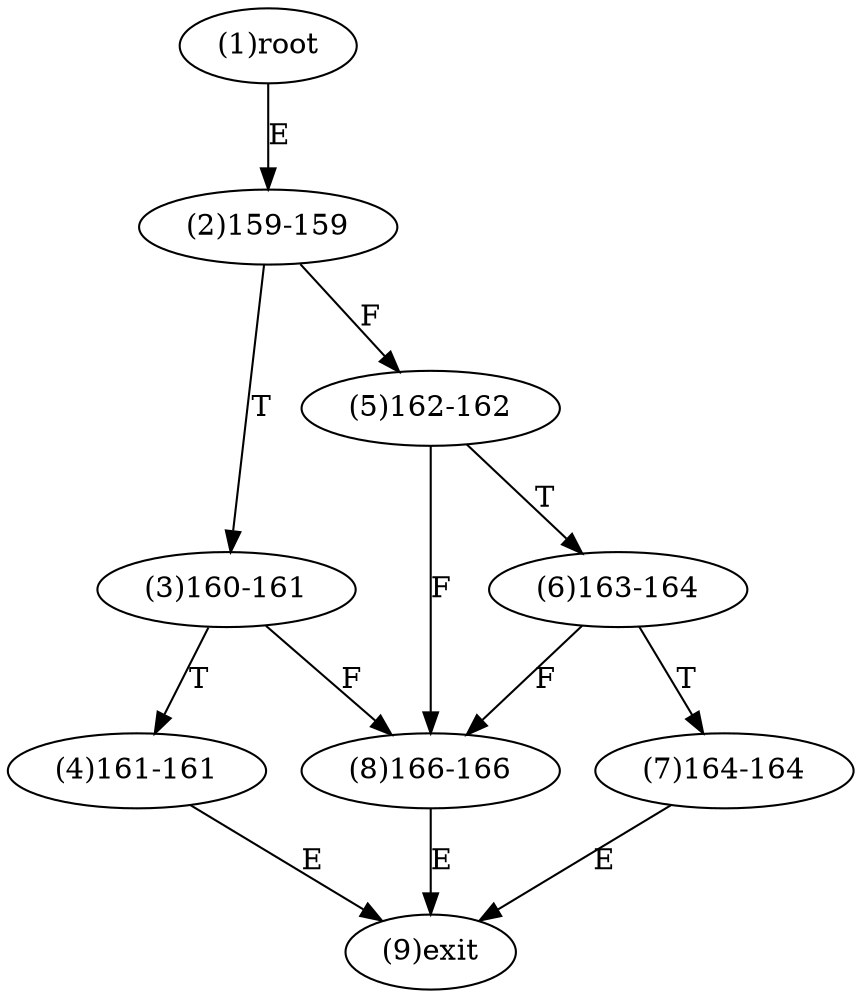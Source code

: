 digraph "" { 
1[ label="(1)root"];
2[ label="(2)159-159"];
3[ label="(3)160-161"];
4[ label="(4)161-161"];
5[ label="(5)162-162"];
6[ label="(6)163-164"];
7[ label="(7)164-164"];
8[ label="(8)166-166"];
9[ label="(9)exit"];
1->2[ label="E"];
2->5[ label="F"];
2->3[ label="T"];
3->8[ label="F"];
3->4[ label="T"];
4->9[ label="E"];
5->8[ label="F"];
5->6[ label="T"];
6->8[ label="F"];
6->7[ label="T"];
7->9[ label="E"];
8->9[ label="E"];
}